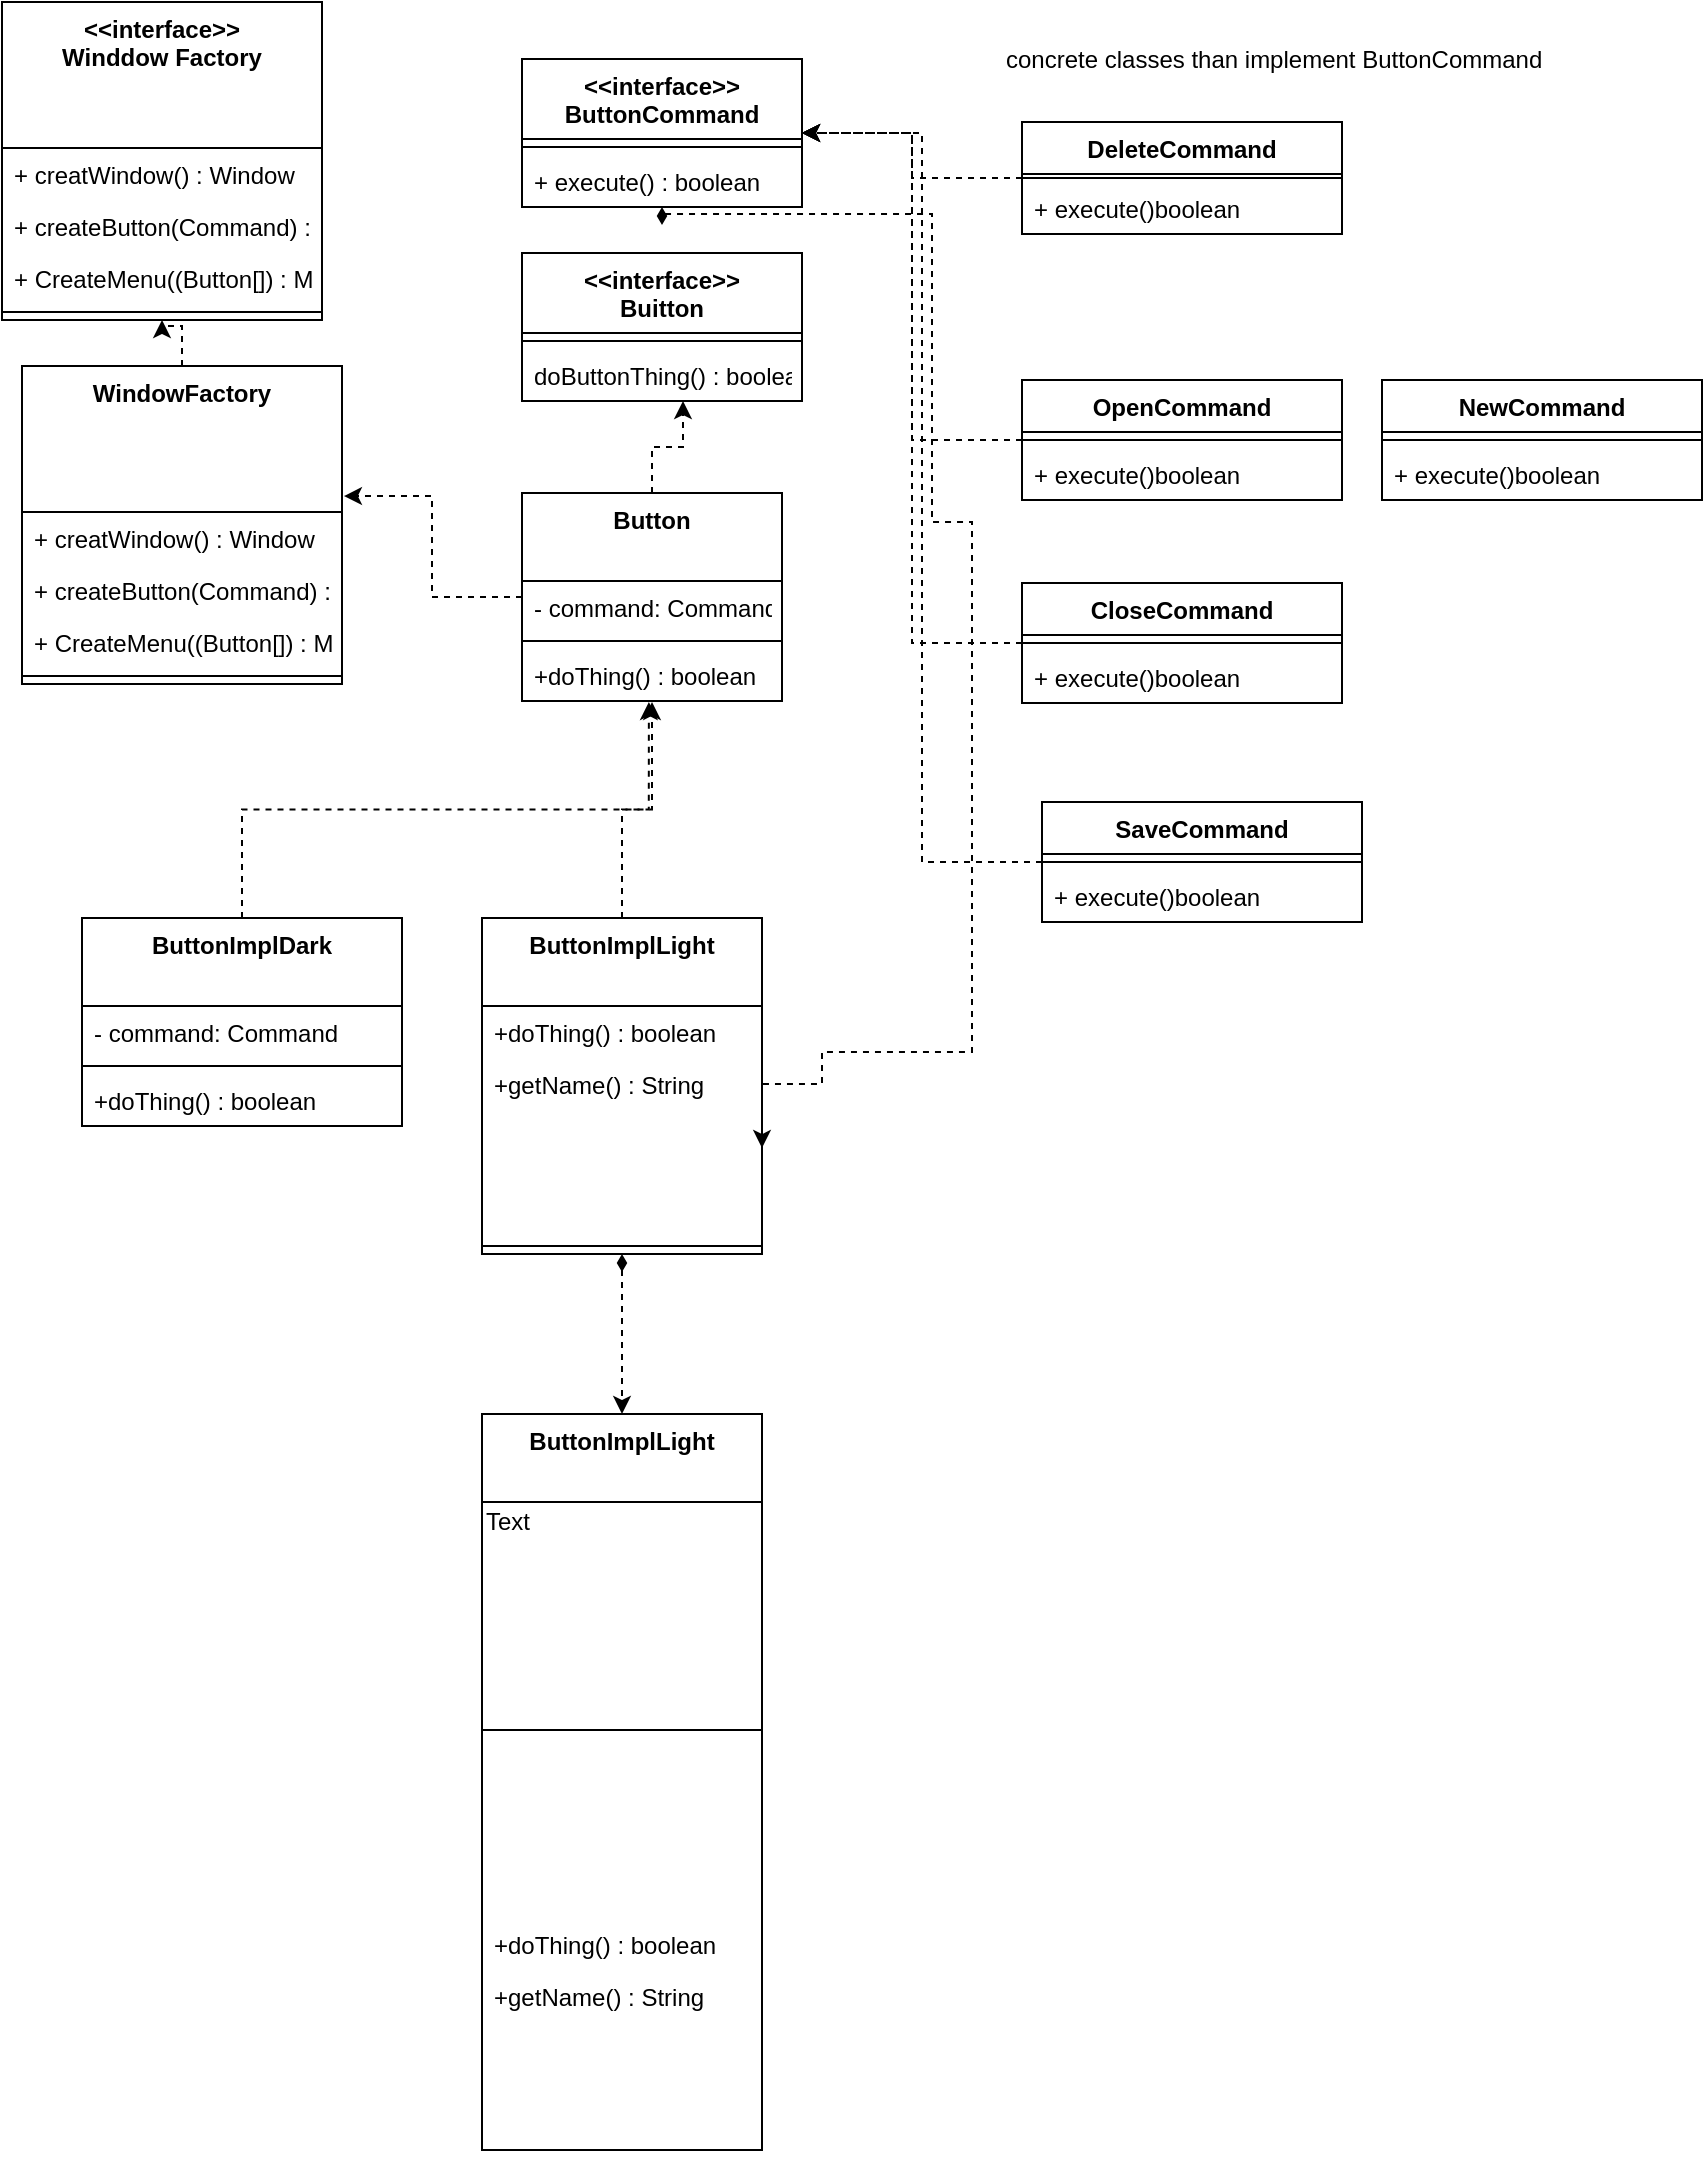 <mxfile version="12.1.8" type="github" pages="1">
  <diagram id="RCSqsCl_UlnlOMIe7hOC" name="Page-1">
    <mxGraphModel dx="728" dy="740" grid="1" gridSize="10" guides="1" tooltips="1" connect="1" arrows="1" fold="1" page="1" pageScale="1" pageWidth="850" pageHeight="1100" math="0" shadow="0">
      <root>
        <mxCell id="0"/>
        <mxCell id="1" parent="0"/>
        <mxCell id="8Fv7Tn2c3ci1tTQjPgPF-1" value="&lt;&lt;interface&gt;&gt;&#xa;Buitton&#xa;" style="swimlane;fontStyle=1;align=center;verticalAlign=top;childLayout=stackLayout;horizontal=1;startSize=40;horizontalStack=0;resizeParent=1;resizeParentMax=0;resizeLast=0;collapsible=1;marginBottom=0;" vertex="1" parent="1">
          <mxGeometry x="260" y="165.5" width="140" height="74" as="geometry"/>
        </mxCell>
        <mxCell id="8Fv7Tn2c3ci1tTQjPgPF-3" value="" style="line;strokeWidth=1;fillColor=none;align=left;verticalAlign=middle;spacingTop=-1;spacingLeft=3;spacingRight=3;rotatable=0;labelPosition=right;points=[];portConstraint=eastwest;" vertex="1" parent="8Fv7Tn2c3ci1tTQjPgPF-1">
          <mxGeometry y="40" width="140" height="8" as="geometry"/>
        </mxCell>
        <mxCell id="8Fv7Tn2c3ci1tTQjPgPF-4" value="doButtonThing() : boolean" style="text;strokeColor=none;fillColor=none;align=left;verticalAlign=top;spacingLeft=4;spacingRight=4;overflow=hidden;rotatable=0;points=[[0,0.5],[1,0.5]];portConstraint=eastwest;" vertex="1" parent="8Fv7Tn2c3ci1tTQjPgPF-1">
          <mxGeometry y="48" width="140" height="26" as="geometry"/>
        </mxCell>
        <mxCell id="8Fv7Tn2c3ci1tTQjPgPF-24" style="edgeStyle=orthogonalEdgeStyle;rounded=0;orthogonalLoop=1;jettySize=auto;html=1;entryX=0.575;entryY=1;entryDx=0;entryDy=0;entryPerimeter=0;dashed=1;" edge="1" parent="1" source="8Fv7Tn2c3ci1tTQjPgPF-8" target="8Fv7Tn2c3ci1tTQjPgPF-4">
          <mxGeometry relative="1" as="geometry"/>
        </mxCell>
        <mxCell id="8Fv7Tn2c3ci1tTQjPgPF-75" style="edgeStyle=orthogonalEdgeStyle;rounded=0;orthogonalLoop=1;jettySize=auto;html=1;entryX=1.006;entryY=0.409;entryDx=0;entryDy=0;entryPerimeter=0;dashed=1;" edge="1" parent="1" source="8Fv7Tn2c3ci1tTQjPgPF-8" target="8Fv7Tn2c3ci1tTQjPgPF-44">
          <mxGeometry relative="1" as="geometry"/>
        </mxCell>
        <mxCell id="8Fv7Tn2c3ci1tTQjPgPF-8" value="Button" style="swimlane;fontStyle=1;align=center;verticalAlign=top;childLayout=stackLayout;horizontal=1;startSize=44;horizontalStack=0;resizeParent=1;resizeParentMax=0;resizeLast=0;collapsible=1;marginBottom=0;" vertex="1" parent="1">
          <mxGeometry x="260" y="285.5" width="130" height="104" as="geometry"/>
        </mxCell>
        <mxCell id="8Fv7Tn2c3ci1tTQjPgPF-9" value="- command: Command" style="text;strokeColor=none;fillColor=none;align=left;verticalAlign=top;spacingLeft=4;spacingRight=4;overflow=hidden;rotatable=0;points=[[0,0.5],[1,0.5]];portConstraint=eastwest;" vertex="1" parent="8Fv7Tn2c3ci1tTQjPgPF-8">
          <mxGeometry y="44" width="130" height="26" as="geometry"/>
        </mxCell>
        <mxCell id="8Fv7Tn2c3ci1tTQjPgPF-10" value="" style="line;strokeWidth=1;fillColor=none;align=left;verticalAlign=middle;spacingTop=-1;spacingLeft=3;spacingRight=3;rotatable=0;labelPosition=right;points=[];portConstraint=eastwest;" vertex="1" parent="8Fv7Tn2c3ci1tTQjPgPF-8">
          <mxGeometry y="70" width="130" height="8" as="geometry"/>
        </mxCell>
        <mxCell id="8Fv7Tn2c3ci1tTQjPgPF-11" value="+doThing() : boolean" style="text;strokeColor=none;fillColor=none;align=left;verticalAlign=top;spacingLeft=4;spacingRight=4;overflow=hidden;rotatable=0;points=[[0,0.5],[1,0.5]];portConstraint=eastwest;" vertex="1" parent="8Fv7Tn2c3ci1tTQjPgPF-8">
          <mxGeometry y="78" width="130" height="26" as="geometry"/>
        </mxCell>
        <mxCell id="8Fv7Tn2c3ci1tTQjPgPF-12" value="&lt;&lt;interface&gt;&gt;&#xa;Winddow Factory&#xa;" style="swimlane;fontStyle=1;align=center;verticalAlign=top;childLayout=stackLayout;horizontal=1;startSize=73;horizontalStack=0;resizeParent=1;resizeParentMax=0;resizeLast=0;collapsible=1;marginBottom=0;" vertex="1" parent="1">
          <mxGeometry y="40" width="160" height="159" as="geometry"/>
        </mxCell>
        <mxCell id="8Fv7Tn2c3ci1tTQjPgPF-13" value="+ creatWindow() : Window" style="text;strokeColor=none;fillColor=none;align=left;verticalAlign=top;spacingLeft=4;spacingRight=4;overflow=hidden;rotatable=0;points=[[0,0.5],[1,0.5]];portConstraint=eastwest;" vertex="1" parent="8Fv7Tn2c3ci1tTQjPgPF-12">
          <mxGeometry y="73" width="160" height="26" as="geometry"/>
        </mxCell>
        <mxCell id="8Fv7Tn2c3ci1tTQjPgPF-20" value="+ createButton(Command) : Button " style="text;strokeColor=none;fillColor=none;align=left;verticalAlign=top;spacingLeft=4;spacingRight=4;overflow=hidden;rotatable=0;points=[[0,0.5],[1,0.5]];portConstraint=eastwest;" vertex="1" parent="8Fv7Tn2c3ci1tTQjPgPF-12">
          <mxGeometry y="99" width="160" height="26" as="geometry"/>
        </mxCell>
        <mxCell id="8Fv7Tn2c3ci1tTQjPgPF-21" value="+ CreateMenu((Button[]) : Menu" style="text;strokeColor=none;fillColor=none;align=left;verticalAlign=top;spacingLeft=4;spacingRight=4;overflow=hidden;rotatable=0;points=[[0,0.5],[1,0.5]];portConstraint=eastwest;" vertex="1" parent="8Fv7Tn2c3ci1tTQjPgPF-12">
          <mxGeometry y="125" width="160" height="26" as="geometry"/>
        </mxCell>
        <mxCell id="8Fv7Tn2c3ci1tTQjPgPF-14" value="" style="line;strokeWidth=1;fillColor=none;align=left;verticalAlign=middle;spacingTop=-1;spacingLeft=3;spacingRight=3;rotatable=0;labelPosition=right;points=[];portConstraint=eastwest;" vertex="1" parent="8Fv7Tn2c3ci1tTQjPgPF-12">
          <mxGeometry y="151" width="160" height="8" as="geometry"/>
        </mxCell>
        <mxCell id="8Fv7Tn2c3ci1tTQjPgPF-67" style="edgeStyle=orthogonalEdgeStyle;rounded=0;orthogonalLoop=1;jettySize=auto;html=1;entryX=1;entryY=0.5;entryDx=0;entryDy=0;dashed=1;" edge="1" parent="1" source="8Fv7Tn2c3ci1tTQjPgPF-16" target="8Fv7Tn2c3ci1tTQjPgPF-54">
          <mxGeometry relative="1" as="geometry"/>
        </mxCell>
        <mxCell id="8Fv7Tn2c3ci1tTQjPgPF-16" value="DeleteCommand" style="swimlane;fontStyle=1;align=center;verticalAlign=top;childLayout=stackLayout;horizontal=1;startSize=26;horizontalStack=0;resizeParent=1;resizeParentMax=0;resizeLast=0;collapsible=1;marginBottom=0;" vertex="1" parent="1">
          <mxGeometry x="510" y="100" width="160" height="56" as="geometry"/>
        </mxCell>
        <mxCell id="8Fv7Tn2c3ci1tTQjPgPF-18" value="" style="line;strokeWidth=1;fillColor=none;align=left;verticalAlign=middle;spacingTop=-1;spacingLeft=3;spacingRight=3;rotatable=0;labelPosition=right;points=[];portConstraint=eastwest;" vertex="1" parent="8Fv7Tn2c3ci1tTQjPgPF-16">
          <mxGeometry y="26" width="160" height="4" as="geometry"/>
        </mxCell>
        <mxCell id="8Fv7Tn2c3ci1tTQjPgPF-19" value="+ execute()boolean" style="text;strokeColor=none;fillColor=none;align=left;verticalAlign=top;spacingLeft=4;spacingRight=4;overflow=hidden;rotatable=0;points=[[0,0.5],[1,0.5]];portConstraint=eastwest;" vertex="1" parent="8Fv7Tn2c3ci1tTQjPgPF-16">
          <mxGeometry y="30" width="160" height="26" as="geometry"/>
        </mxCell>
        <mxCell id="8Fv7Tn2c3ci1tTQjPgPF-66" style="edgeStyle=orthogonalEdgeStyle;rounded=0;orthogonalLoop=1;jettySize=auto;html=1;entryX=1;entryY=0.5;entryDx=0;entryDy=0;dashed=1;" edge="1" parent="1" source="8Fv7Tn2c3ci1tTQjPgPF-25" target="8Fv7Tn2c3ci1tTQjPgPF-54">
          <mxGeometry relative="1" as="geometry"/>
        </mxCell>
        <mxCell id="8Fv7Tn2c3ci1tTQjPgPF-25" value="OpenCommand" style="swimlane;fontStyle=1;align=center;verticalAlign=top;childLayout=stackLayout;horizontal=1;startSize=26;horizontalStack=0;resizeParent=1;resizeParentMax=0;resizeLast=0;collapsible=1;marginBottom=0;" vertex="1" parent="1">
          <mxGeometry x="510" y="229" width="160" height="60" as="geometry"/>
        </mxCell>
        <mxCell id="8Fv7Tn2c3ci1tTQjPgPF-26" value="" style="line;strokeWidth=1;fillColor=none;align=left;verticalAlign=middle;spacingTop=-1;spacingLeft=3;spacingRight=3;rotatable=0;labelPosition=right;points=[];portConstraint=eastwest;" vertex="1" parent="8Fv7Tn2c3ci1tTQjPgPF-25">
          <mxGeometry y="26" width="160" height="8" as="geometry"/>
        </mxCell>
        <mxCell id="8Fv7Tn2c3ci1tTQjPgPF-27" value="+ execute()boolean" style="text;strokeColor=none;fillColor=none;align=left;verticalAlign=top;spacingLeft=4;spacingRight=4;overflow=hidden;rotatable=0;points=[[0,0.5],[1,0.5]];portConstraint=eastwest;" vertex="1" parent="8Fv7Tn2c3ci1tTQjPgPF-25">
          <mxGeometry y="34" width="160" height="26" as="geometry"/>
        </mxCell>
        <mxCell id="8Fv7Tn2c3ci1tTQjPgPF-63" style="edgeStyle=orthogonalEdgeStyle;rounded=0;orthogonalLoop=1;jettySize=auto;html=1;entryX=1;entryY=0.5;entryDx=0;entryDy=0;dashed=1;" edge="1" parent="1" source="8Fv7Tn2c3ci1tTQjPgPF-28" target="8Fv7Tn2c3ci1tTQjPgPF-54">
          <mxGeometry relative="1" as="geometry"/>
        </mxCell>
        <mxCell id="8Fv7Tn2c3ci1tTQjPgPF-28" value="CloseCommand" style="swimlane;fontStyle=1;align=center;verticalAlign=top;childLayout=stackLayout;horizontal=1;startSize=26;horizontalStack=0;resizeParent=1;resizeParentMax=0;resizeLast=0;collapsible=1;marginBottom=0;" vertex="1" parent="1">
          <mxGeometry x="510" y="330.5" width="160" height="60" as="geometry"/>
        </mxCell>
        <mxCell id="8Fv7Tn2c3ci1tTQjPgPF-29" value="" style="line;strokeWidth=1;fillColor=none;align=left;verticalAlign=middle;spacingTop=-1;spacingLeft=3;spacingRight=3;rotatable=0;labelPosition=right;points=[];portConstraint=eastwest;" vertex="1" parent="8Fv7Tn2c3ci1tTQjPgPF-28">
          <mxGeometry y="26" width="160" height="8" as="geometry"/>
        </mxCell>
        <mxCell id="8Fv7Tn2c3ci1tTQjPgPF-30" value="+ execute()boolean" style="text;strokeColor=none;fillColor=none;align=left;verticalAlign=top;spacingLeft=4;spacingRight=4;overflow=hidden;rotatable=0;points=[[0,0.5],[1,0.5]];portConstraint=eastwest;" vertex="1" parent="8Fv7Tn2c3ci1tTQjPgPF-28">
          <mxGeometry y="34" width="160" height="26" as="geometry"/>
        </mxCell>
        <mxCell id="8Fv7Tn2c3ci1tTQjPgPF-64" style="edgeStyle=orthogonalEdgeStyle;rounded=0;orthogonalLoop=1;jettySize=auto;html=1;entryX=1;entryY=0.5;entryDx=0;entryDy=0;dashed=1;" edge="1" parent="1" source="8Fv7Tn2c3ci1tTQjPgPF-31" target="8Fv7Tn2c3ci1tTQjPgPF-54">
          <mxGeometry relative="1" as="geometry"/>
        </mxCell>
        <mxCell id="8Fv7Tn2c3ci1tTQjPgPF-31" value="SaveCommand" style="swimlane;fontStyle=1;align=center;verticalAlign=top;childLayout=stackLayout;horizontal=1;startSize=26;horizontalStack=0;resizeParent=1;resizeParentMax=0;resizeLast=0;collapsible=1;marginBottom=0;" vertex="1" parent="1">
          <mxGeometry x="520" y="440" width="160" height="60" as="geometry"/>
        </mxCell>
        <mxCell id="8Fv7Tn2c3ci1tTQjPgPF-32" value="" style="line;strokeWidth=1;fillColor=none;align=left;verticalAlign=middle;spacingTop=-1;spacingLeft=3;spacingRight=3;rotatable=0;labelPosition=right;points=[];portConstraint=eastwest;" vertex="1" parent="8Fv7Tn2c3ci1tTQjPgPF-31">
          <mxGeometry y="26" width="160" height="8" as="geometry"/>
        </mxCell>
        <mxCell id="8Fv7Tn2c3ci1tTQjPgPF-33" value="+ execute()boolean" style="text;strokeColor=none;fillColor=none;align=left;verticalAlign=top;spacingLeft=4;spacingRight=4;overflow=hidden;rotatable=0;points=[[0,0.5],[1,0.5]];portConstraint=eastwest;" vertex="1" parent="8Fv7Tn2c3ci1tTQjPgPF-31">
          <mxGeometry y="34" width="160" height="26" as="geometry"/>
        </mxCell>
        <mxCell id="8Fv7Tn2c3ci1tTQjPgPF-50" style="edgeStyle=orthogonalEdgeStyle;rounded=0;orthogonalLoop=1;jettySize=auto;html=1;entryX=0.5;entryY=1;entryDx=0;entryDy=0;dashed=1;" edge="1" parent="1" source="8Fv7Tn2c3ci1tTQjPgPF-44" target="8Fv7Tn2c3ci1tTQjPgPF-12">
          <mxGeometry relative="1" as="geometry"/>
        </mxCell>
        <mxCell id="8Fv7Tn2c3ci1tTQjPgPF-44" value="WindowFactory" style="swimlane;fontStyle=1;align=center;verticalAlign=top;childLayout=stackLayout;horizontal=1;startSize=73;horizontalStack=0;resizeParent=1;resizeParentMax=0;resizeLast=0;collapsible=1;marginBottom=0;" vertex="1" parent="1">
          <mxGeometry x="10" y="222" width="160" height="159" as="geometry"/>
        </mxCell>
        <mxCell id="8Fv7Tn2c3ci1tTQjPgPF-45" value="+ creatWindow() : Window" style="text;strokeColor=none;fillColor=none;align=left;verticalAlign=top;spacingLeft=4;spacingRight=4;overflow=hidden;rotatable=0;points=[[0,0.5],[1,0.5]];portConstraint=eastwest;" vertex="1" parent="8Fv7Tn2c3ci1tTQjPgPF-44">
          <mxGeometry y="73" width="160" height="26" as="geometry"/>
        </mxCell>
        <mxCell id="8Fv7Tn2c3ci1tTQjPgPF-46" value="+ createButton(Command) : Button " style="text;strokeColor=none;fillColor=none;align=left;verticalAlign=top;spacingLeft=4;spacingRight=4;overflow=hidden;rotatable=0;points=[[0,0.5],[1,0.5]];portConstraint=eastwest;" vertex="1" parent="8Fv7Tn2c3ci1tTQjPgPF-44">
          <mxGeometry y="99" width="160" height="26" as="geometry"/>
        </mxCell>
        <mxCell id="8Fv7Tn2c3ci1tTQjPgPF-47" value="+ CreateMenu((Button[]) : Menu" style="text;strokeColor=none;fillColor=none;align=left;verticalAlign=top;spacingLeft=4;spacingRight=4;overflow=hidden;rotatable=0;points=[[0,0.5],[1,0.5]];portConstraint=eastwest;" vertex="1" parent="8Fv7Tn2c3ci1tTQjPgPF-44">
          <mxGeometry y="125" width="160" height="26" as="geometry"/>
        </mxCell>
        <mxCell id="8Fv7Tn2c3ci1tTQjPgPF-48" value="" style="line;strokeWidth=1;fillColor=none;align=left;verticalAlign=middle;spacingTop=-1;spacingLeft=3;spacingRight=3;rotatable=0;labelPosition=right;points=[];portConstraint=eastwest;" vertex="1" parent="8Fv7Tn2c3ci1tTQjPgPF-44">
          <mxGeometry y="151" width="160" height="8" as="geometry"/>
        </mxCell>
        <mxCell id="8Fv7Tn2c3ci1tTQjPgPF-51" value="NewCommand" style="swimlane;fontStyle=1;align=center;verticalAlign=top;childLayout=stackLayout;horizontal=1;startSize=26;horizontalStack=0;resizeParent=1;resizeParentMax=0;resizeLast=0;collapsible=1;marginBottom=0;" vertex="1" parent="1">
          <mxGeometry x="690" y="229" width="160" height="60" as="geometry"/>
        </mxCell>
        <mxCell id="8Fv7Tn2c3ci1tTQjPgPF-52" value="" style="line;strokeWidth=1;fillColor=none;align=left;verticalAlign=middle;spacingTop=-1;spacingLeft=3;spacingRight=3;rotatable=0;labelPosition=right;points=[];portConstraint=eastwest;" vertex="1" parent="8Fv7Tn2c3ci1tTQjPgPF-51">
          <mxGeometry y="26" width="160" height="8" as="geometry"/>
        </mxCell>
        <mxCell id="8Fv7Tn2c3ci1tTQjPgPF-53" value="+ execute()boolean" style="text;strokeColor=none;fillColor=none;align=left;verticalAlign=top;spacingLeft=4;spacingRight=4;overflow=hidden;rotatable=0;points=[[0,0.5],[1,0.5]];portConstraint=eastwest;" vertex="1" parent="8Fv7Tn2c3ci1tTQjPgPF-51">
          <mxGeometry y="34" width="160" height="26" as="geometry"/>
        </mxCell>
        <mxCell id="8Fv7Tn2c3ci1tTQjPgPF-74" style="edgeStyle=orthogonalEdgeStyle;rounded=0;orthogonalLoop=1;jettySize=auto;html=1;entryX=1;entryY=0.5;entryDx=0;entryDy=0;dashed=1;startArrow=diamondThin;startFill=1;" edge="1" parent="1" source="8Fv7Tn2c3ci1tTQjPgPF-54" target="8Fv7Tn2c3ci1tTQjPgPF-60">
          <mxGeometry relative="1" as="geometry">
            <Array as="points">
              <mxPoint x="465" y="146"/>
              <mxPoint x="465" y="300"/>
              <mxPoint x="485" y="300"/>
              <mxPoint x="485" y="565"/>
              <mxPoint x="410" y="565"/>
              <mxPoint x="410" y="581"/>
            </Array>
          </mxGeometry>
        </mxCell>
        <mxCell id="8Fv7Tn2c3ci1tTQjPgPF-54" value="&lt;&lt;interface&gt;&gt;&#xa;ButtonCommand" style="swimlane;fontStyle=1;align=center;verticalAlign=top;childLayout=stackLayout;horizontal=1;startSize=40;horizontalStack=0;resizeParent=1;resizeParentMax=0;resizeLast=0;collapsible=1;marginBottom=0;" vertex="1" parent="1">
          <mxGeometry x="260" y="68.5" width="140" height="74" as="geometry"/>
        </mxCell>
        <mxCell id="8Fv7Tn2c3ci1tTQjPgPF-55" value="" style="line;strokeWidth=1;fillColor=none;align=left;verticalAlign=middle;spacingTop=-1;spacingLeft=3;spacingRight=3;rotatable=0;labelPosition=right;points=[];portConstraint=eastwest;" vertex="1" parent="8Fv7Tn2c3ci1tTQjPgPF-54">
          <mxGeometry y="40" width="140" height="8" as="geometry"/>
        </mxCell>
        <mxCell id="8Fv7Tn2c3ci1tTQjPgPF-56" value="+ execute() : boolean" style="text;strokeColor=none;fillColor=none;align=left;verticalAlign=top;spacingLeft=4;spacingRight=4;overflow=hidden;rotatable=0;points=[[0,0.5],[1,0.5]];portConstraint=eastwest;" vertex="1" parent="8Fv7Tn2c3ci1tTQjPgPF-54">
          <mxGeometry y="48" width="140" height="26" as="geometry"/>
        </mxCell>
        <mxCell id="8Fv7Tn2c3ci1tTQjPgPF-73" style="edgeStyle=orthogonalEdgeStyle;rounded=0;orthogonalLoop=1;jettySize=auto;html=1;entryX=0.488;entryY=1.019;entryDx=0;entryDy=0;entryPerimeter=0;dashed=1;" edge="1" parent="1" source="8Fv7Tn2c3ci1tTQjPgPF-59" target="8Fv7Tn2c3ci1tTQjPgPF-11">
          <mxGeometry relative="1" as="geometry">
            <mxPoint x="320" y="490" as="sourcePoint"/>
          </mxGeometry>
        </mxCell>
        <mxCell id="8Fv7Tn2c3ci1tTQjPgPF-82" value="" style="edgeStyle=orthogonalEdgeStyle;rounded=0;orthogonalLoop=1;jettySize=auto;html=1;dashed=1;startArrow=diamondThin;startFill=1;" edge="1" parent="1" source="8Fv7Tn2c3ci1tTQjPgPF-59" target="8Fv7Tn2c3ci1tTQjPgPF-78">
          <mxGeometry relative="1" as="geometry"/>
        </mxCell>
        <mxCell id="8Fv7Tn2c3ci1tTQjPgPF-59" value="ButtonImplLight" style="swimlane;fontStyle=1;align=center;verticalAlign=top;childLayout=stackLayout;horizontal=1;startSize=44;horizontalStack=0;resizeParent=1;resizeParentMax=0;resizeLast=0;collapsible=1;marginBottom=0;" vertex="1" parent="1">
          <mxGeometry x="240" y="498" width="140" height="168" as="geometry"/>
        </mxCell>
        <mxCell id="8Fv7Tn2c3ci1tTQjPgPF-62" value="+doThing() : boolean" style="text;strokeColor=none;fillColor=none;align=left;verticalAlign=top;spacingLeft=4;spacingRight=4;overflow=hidden;rotatable=0;points=[[0,0.5],[1,0.5]];portConstraint=eastwest;" vertex="1" parent="8Fv7Tn2c3ci1tTQjPgPF-59">
          <mxGeometry y="44" width="140" height="26" as="geometry"/>
        </mxCell>
        <mxCell id="8Fv7Tn2c3ci1tTQjPgPF-60" value="+getName() : String" style="text;strokeColor=none;fillColor=none;align=left;verticalAlign=top;spacingLeft=4;spacingRight=4;overflow=hidden;rotatable=0;points=[[0,0.5],[1,0.5]];portConstraint=eastwest;" vertex="1" parent="8Fv7Tn2c3ci1tTQjPgPF-59">
          <mxGeometry y="70" width="140" height="90" as="geometry"/>
        </mxCell>
        <mxCell id="8Fv7Tn2c3ci1tTQjPgPF-61" value="" style="line;strokeWidth=1;fillColor=none;align=left;verticalAlign=middle;spacingTop=-1;spacingLeft=3;spacingRight=3;rotatable=0;labelPosition=right;points=[];portConstraint=eastwest;" vertex="1" parent="8Fv7Tn2c3ci1tTQjPgPF-59">
          <mxGeometry y="160" width="140" height="8" as="geometry"/>
        </mxCell>
        <mxCell id="8Fv7Tn2c3ci1tTQjPgPF-78" value="ButtonImplLight" style="swimlane;fontStyle=1;align=center;verticalAlign=top;childLayout=stackLayout;horizontal=1;startSize=44;horizontalStack=0;resizeParent=1;resizeParentMax=0;resizeLast=0;collapsible=1;marginBottom=0;" vertex="1" parent="1">
          <mxGeometry x="240" y="746" width="140" height="368" as="geometry"/>
        </mxCell>
        <mxCell id="8Fv7Tn2c3ci1tTQjPgPF-85" value="Text" style="text;html=1;resizable=0;points=[];autosize=1;align=left;verticalAlign=top;spacingTop=-4;" vertex="1" parent="8Fv7Tn2c3ci1tTQjPgPF-78">
          <mxGeometry y="44" width="140" height="20" as="geometry"/>
        </mxCell>
        <mxCell id="8Fv7Tn2c3ci1tTQjPgPF-81" value="" style="line;strokeWidth=1;fillColor=none;align=left;verticalAlign=middle;spacingTop=-1;spacingLeft=3;spacingRight=3;rotatable=0;labelPosition=right;points=[];portConstraint=eastwest;" vertex="1" parent="8Fv7Tn2c3ci1tTQjPgPF-78">
          <mxGeometry y="64" width="140" height="188" as="geometry"/>
        </mxCell>
        <mxCell id="8Fv7Tn2c3ci1tTQjPgPF-83" value="+doThing() : boolean" style="text;strokeColor=none;fillColor=none;align=left;verticalAlign=top;spacingLeft=4;spacingRight=4;overflow=hidden;rotatable=0;points=[[0,0.5],[1,0.5]];portConstraint=eastwest;" vertex="1" parent="8Fv7Tn2c3ci1tTQjPgPF-78">
          <mxGeometry y="252" width="140" height="26" as="geometry"/>
        </mxCell>
        <mxCell id="8Fv7Tn2c3ci1tTQjPgPF-84" value="+getName() : String" style="text;strokeColor=none;fillColor=none;align=left;verticalAlign=top;spacingLeft=4;spacingRight=4;overflow=hidden;rotatable=0;points=[[0,0.5],[1,0.5]];portConstraint=eastwest;" vertex="1" parent="8Fv7Tn2c3ci1tTQjPgPF-78">
          <mxGeometry y="278" width="140" height="90" as="geometry"/>
        </mxCell>
        <mxCell id="8Fv7Tn2c3ci1tTQjPgPF-72" style="edgeStyle=orthogonalEdgeStyle;rounded=0;orthogonalLoop=1;jettySize=auto;html=1;entryX=0.5;entryY=1.019;entryDx=0;entryDy=0;entryPerimeter=0;dashed=1;" edge="1" parent="1" source="8Fv7Tn2c3ci1tTQjPgPF-68" target="8Fv7Tn2c3ci1tTQjPgPF-11">
          <mxGeometry relative="1" as="geometry"/>
        </mxCell>
        <mxCell id="8Fv7Tn2c3ci1tTQjPgPF-68" value="ButtonImplDark" style="swimlane;fontStyle=1;align=center;verticalAlign=top;childLayout=stackLayout;horizontal=1;startSize=44;horizontalStack=0;resizeParent=1;resizeParentMax=0;resizeLast=0;collapsible=1;marginBottom=0;" vertex="1" parent="1">
          <mxGeometry x="40" y="498" width="160" height="104" as="geometry"/>
        </mxCell>
        <mxCell id="8Fv7Tn2c3ci1tTQjPgPF-69" value="- command: Command" style="text;strokeColor=none;fillColor=none;align=left;verticalAlign=top;spacingLeft=4;spacingRight=4;overflow=hidden;rotatable=0;points=[[0,0.5],[1,0.5]];portConstraint=eastwest;" vertex="1" parent="8Fv7Tn2c3ci1tTQjPgPF-68">
          <mxGeometry y="44" width="160" height="26" as="geometry"/>
        </mxCell>
        <mxCell id="8Fv7Tn2c3ci1tTQjPgPF-70" value="" style="line;strokeWidth=1;fillColor=none;align=left;verticalAlign=middle;spacingTop=-1;spacingLeft=3;spacingRight=3;rotatable=0;labelPosition=right;points=[];portConstraint=eastwest;" vertex="1" parent="8Fv7Tn2c3ci1tTQjPgPF-68">
          <mxGeometry y="70" width="160" height="8" as="geometry"/>
        </mxCell>
        <mxCell id="8Fv7Tn2c3ci1tTQjPgPF-71" value="+doThing() : boolean" style="text;strokeColor=none;fillColor=none;align=left;verticalAlign=top;spacingLeft=4;spacingRight=4;overflow=hidden;rotatable=0;points=[[0,0.5],[1,0.5]];portConstraint=eastwest;" vertex="1" parent="8Fv7Tn2c3ci1tTQjPgPF-68">
          <mxGeometry y="78" width="160" height="26" as="geometry"/>
        </mxCell>
        <mxCell id="8Fv7Tn2c3ci1tTQjPgPF-77" value="concrete classes than implement ButtonCommand" style="text;html=1;resizable=0;points=[];autosize=1;align=left;verticalAlign=top;spacingTop=-4;" vertex="1" parent="1">
          <mxGeometry x="500" y="58.5" width="280" height="20" as="geometry"/>
        </mxCell>
      </root>
    </mxGraphModel>
  </diagram>
</mxfile>

